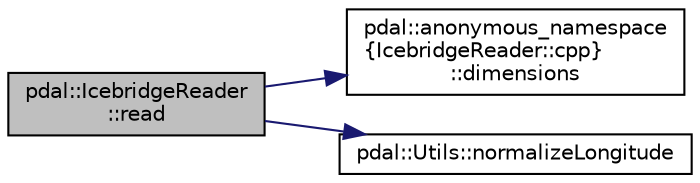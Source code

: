 digraph "pdal::IcebridgeReader::read"
{
  edge [fontname="Helvetica",fontsize="10",labelfontname="Helvetica",labelfontsize="10"];
  node [fontname="Helvetica",fontsize="10",shape=record];
  rankdir="LR";
  Node1 [label="pdal::IcebridgeReader\l::read",height=0.2,width=0.4,color="black", fillcolor="grey75", style="filled", fontcolor="black"];
  Node1 -> Node2 [color="midnightblue",fontsize="10",style="solid",fontname="Helvetica"];
  Node2 [label="pdal::anonymous_namespace\l\{IcebridgeReader::cpp\}\l::dimensions",height=0.2,width=0.4,color="black", fillcolor="white", style="filled",URL="$namespacepdal_1_1anonymous__namespace_02IcebridgeReader_8cpp_03.html#ac47a5acad16e06207fcff28525eedecb"];
  Node1 -> Node3 [color="midnightblue",fontsize="10",style="solid",fontname="Helvetica"];
  Node3 [label="pdal::Utils::normalizeLongitude",height=0.2,width=0.4,color="black", fillcolor="white", style="filled",URL="$namespacepdal_1_1Utils.html#a842c07f2d8276c9678dfd319ea9099af"];
}
